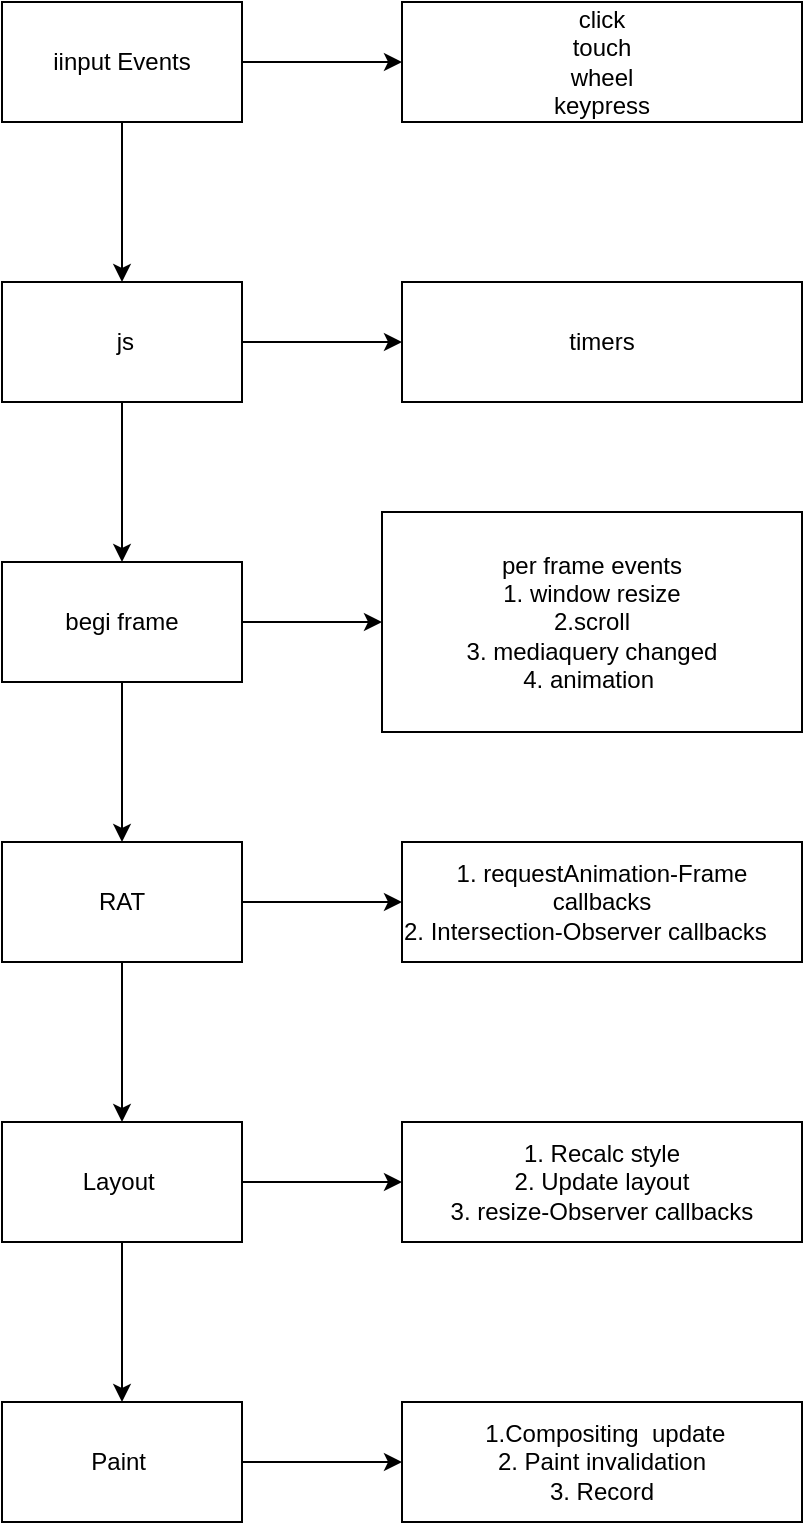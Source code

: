 <mxfile version="22.1.22" type="embed">
  <diagram id="23iRSUPoRavnBvh4doch" name="Page-1">
    <mxGraphModel dx="851" dy="1022" grid="1" gridSize="10" guides="1" tooltips="1" connect="1" arrows="1" fold="1" page="1" pageScale="1" pageWidth="827" pageHeight="1169" math="0" shadow="0">
      <root>
        <mxCell id="0" />
        <mxCell id="1" parent="0" />
        <mxCell id="4" value="" style="edgeStyle=orthogonalEdgeStyle;rounded=0;orthogonalLoop=1;jettySize=auto;html=1;" edge="1" parent="1" source="2" target="3">
          <mxGeometry relative="1" as="geometry" />
        </mxCell>
        <mxCell id="6" value="" style="edgeStyle=orthogonalEdgeStyle;rounded=0;orthogonalLoop=1;jettySize=auto;html=1;" edge="1" parent="1" source="2" target="5">
          <mxGeometry relative="1" as="geometry" />
        </mxCell>
        <mxCell id="2" value="iinput Events" style="rounded=0;whiteSpace=wrap;html=1;" vertex="1" parent="1">
          <mxGeometry x="160" y="130" width="120" height="60" as="geometry" />
        </mxCell>
        <mxCell id="3" value="click&lt;br&gt;touch&lt;br&gt;wheel&lt;br&gt;keypress" style="rounded=0;whiteSpace=wrap;html=1;align=center;" vertex="1" parent="1">
          <mxGeometry x="360" y="130" width="200" height="60" as="geometry" />
        </mxCell>
        <mxCell id="8" value="" style="edgeStyle=orthogonalEdgeStyle;rounded=0;orthogonalLoop=1;jettySize=auto;html=1;" edge="1" parent="1" source="5" target="7">
          <mxGeometry relative="1" as="geometry" />
        </mxCell>
        <mxCell id="10" value="" style="edgeStyle=orthogonalEdgeStyle;rounded=0;orthogonalLoop=1;jettySize=auto;html=1;" edge="1" parent="1" source="5" target="9">
          <mxGeometry relative="1" as="geometry" />
        </mxCell>
        <mxCell id="5" value="&amp;nbsp;js" style="rounded=0;whiteSpace=wrap;html=1;" vertex="1" parent="1">
          <mxGeometry x="160" y="270" width="120" height="60" as="geometry" />
        </mxCell>
        <mxCell id="7" value="timers" style="rounded=0;whiteSpace=wrap;html=1;align=center;" vertex="1" parent="1">
          <mxGeometry x="360" y="270" width="200" height="60" as="geometry" />
        </mxCell>
        <mxCell id="12" value="" style="edgeStyle=orthogonalEdgeStyle;rounded=0;orthogonalLoop=1;jettySize=auto;html=1;" edge="1" parent="1" source="9" target="11">
          <mxGeometry relative="1" as="geometry" />
        </mxCell>
        <mxCell id="14" value="" style="edgeStyle=orthogonalEdgeStyle;rounded=0;orthogonalLoop=1;jettySize=auto;html=1;" edge="1" parent="1" source="9" target="13">
          <mxGeometry relative="1" as="geometry" />
        </mxCell>
        <mxCell id="9" value="begi frame" style="rounded=0;whiteSpace=wrap;html=1;" vertex="1" parent="1">
          <mxGeometry x="160" y="410" width="120" height="60" as="geometry" />
        </mxCell>
        <mxCell id="11" value="per frame events&lt;br&gt;1. window resize&lt;br&gt;2.scroll&lt;br&gt;3. mediaquery changed&lt;br&gt;4. animation&amp;nbsp;" style="rounded=0;whiteSpace=wrap;html=1;align=center;" vertex="1" parent="1">
          <mxGeometry x="350" y="385" width="210" height="110" as="geometry" />
        </mxCell>
        <mxCell id="16" value="" style="edgeStyle=orthogonalEdgeStyle;rounded=0;orthogonalLoop=1;jettySize=auto;html=1;" edge="1" parent="1" source="13" target="15">
          <mxGeometry relative="1" as="geometry" />
        </mxCell>
        <mxCell id="19" value="" style="edgeStyle=orthogonalEdgeStyle;rounded=0;orthogonalLoop=1;jettySize=auto;html=1;" edge="1" parent="1" source="13" target="18">
          <mxGeometry relative="1" as="geometry" />
        </mxCell>
        <mxCell id="13" value="RAT" style="rounded=0;whiteSpace=wrap;html=1;" vertex="1" parent="1">
          <mxGeometry x="160" y="550" width="120" height="60" as="geometry" />
        </mxCell>
        <mxCell id="15" value="1. requestAnimation-Frame callbacks&lt;br&gt;&lt;div style=&quot;text-align: left;&quot;&gt;&lt;span style=&quot;background-color: initial;&quot;&gt;2. Intersection-Observer callbacks&lt;/span&gt;&lt;/div&gt;" style="rounded=0;whiteSpace=wrap;html=1;" vertex="1" parent="1">
          <mxGeometry x="360" y="550" width="200" height="60" as="geometry" />
        </mxCell>
        <mxCell id="21" value="" style="edgeStyle=orthogonalEdgeStyle;rounded=0;orthogonalLoop=1;jettySize=auto;html=1;" edge="1" parent="1" source="18" target="20">
          <mxGeometry relative="1" as="geometry" />
        </mxCell>
        <mxCell id="25" value="" style="edgeStyle=orthogonalEdgeStyle;rounded=0;orthogonalLoop=1;jettySize=auto;html=1;" edge="1" parent="1" source="18" target="24">
          <mxGeometry relative="1" as="geometry" />
        </mxCell>
        <mxCell id="18" value="Layout&amp;nbsp;" style="rounded=0;whiteSpace=wrap;html=1;" vertex="1" parent="1">
          <mxGeometry x="160" y="690" width="120" height="60" as="geometry" />
        </mxCell>
        <mxCell id="20" value="1. Recalc style&lt;br&gt;2. Update layout&lt;br&gt;3. resize-Observer callbacks" style="rounded=0;whiteSpace=wrap;html=1;" vertex="1" parent="1">
          <mxGeometry x="360" y="690" width="200" height="60" as="geometry" />
        </mxCell>
        <mxCell id="22" value="&amp;nbsp;1.Compositing&amp;nbsp; update&lt;br&gt;2. Paint invalidation&lt;br&gt;3. Record" style="rounded=0;whiteSpace=wrap;html=1;" vertex="1" parent="1">
          <mxGeometry x="360" y="830" width="200" height="60" as="geometry" />
        </mxCell>
        <mxCell id="26" value="" style="edgeStyle=orthogonalEdgeStyle;rounded=0;orthogonalLoop=1;jettySize=auto;html=1;" edge="1" parent="1" source="24" target="22">
          <mxGeometry relative="1" as="geometry" />
        </mxCell>
        <mxCell id="24" value="Paint&amp;nbsp;" style="rounded=0;whiteSpace=wrap;html=1;" vertex="1" parent="1">
          <mxGeometry x="160" y="830" width="120" height="60" as="geometry" />
        </mxCell>
      </root>
    </mxGraphModel>
  </diagram>
</mxfile>
